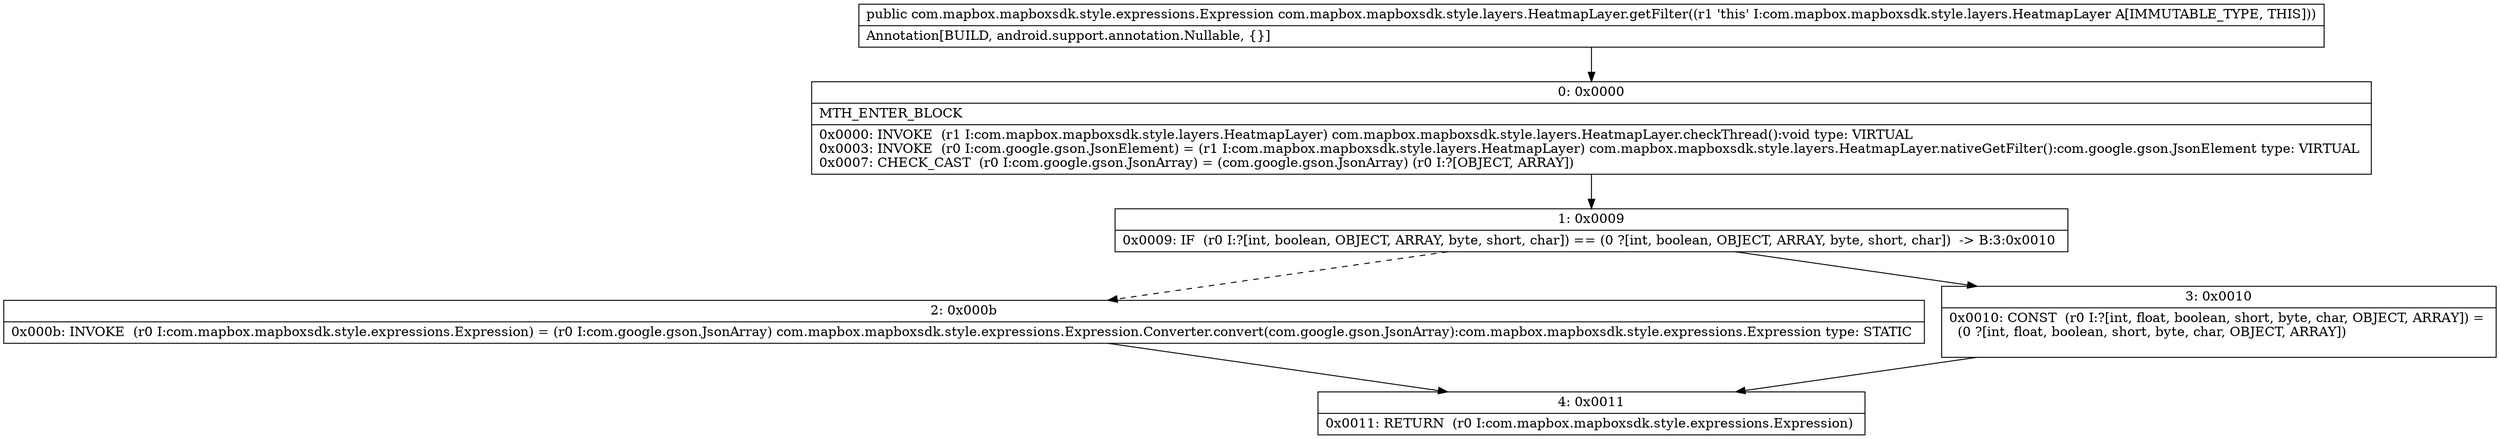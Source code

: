 digraph "CFG forcom.mapbox.mapboxsdk.style.layers.HeatmapLayer.getFilter()Lcom\/mapbox\/mapboxsdk\/style\/expressions\/Expression;" {
Node_0 [shape=record,label="{0\:\ 0x0000|MTH_ENTER_BLOCK\l|0x0000: INVOKE  (r1 I:com.mapbox.mapboxsdk.style.layers.HeatmapLayer) com.mapbox.mapboxsdk.style.layers.HeatmapLayer.checkThread():void type: VIRTUAL \l0x0003: INVOKE  (r0 I:com.google.gson.JsonElement) = (r1 I:com.mapbox.mapboxsdk.style.layers.HeatmapLayer) com.mapbox.mapboxsdk.style.layers.HeatmapLayer.nativeGetFilter():com.google.gson.JsonElement type: VIRTUAL \l0x0007: CHECK_CAST  (r0 I:com.google.gson.JsonArray) = (com.google.gson.JsonArray) (r0 I:?[OBJECT, ARRAY]) \l}"];
Node_1 [shape=record,label="{1\:\ 0x0009|0x0009: IF  (r0 I:?[int, boolean, OBJECT, ARRAY, byte, short, char]) == (0 ?[int, boolean, OBJECT, ARRAY, byte, short, char])  \-\> B:3:0x0010 \l}"];
Node_2 [shape=record,label="{2\:\ 0x000b|0x000b: INVOKE  (r0 I:com.mapbox.mapboxsdk.style.expressions.Expression) = (r0 I:com.google.gson.JsonArray) com.mapbox.mapboxsdk.style.expressions.Expression.Converter.convert(com.google.gson.JsonArray):com.mapbox.mapboxsdk.style.expressions.Expression type: STATIC \l}"];
Node_3 [shape=record,label="{3\:\ 0x0010|0x0010: CONST  (r0 I:?[int, float, boolean, short, byte, char, OBJECT, ARRAY]) = \l  (0 ?[int, float, boolean, short, byte, char, OBJECT, ARRAY])\l \l}"];
Node_4 [shape=record,label="{4\:\ 0x0011|0x0011: RETURN  (r0 I:com.mapbox.mapboxsdk.style.expressions.Expression) \l}"];
MethodNode[shape=record,label="{public com.mapbox.mapboxsdk.style.expressions.Expression com.mapbox.mapboxsdk.style.layers.HeatmapLayer.getFilter((r1 'this' I:com.mapbox.mapboxsdk.style.layers.HeatmapLayer A[IMMUTABLE_TYPE, THIS]))  | Annotation[BUILD, android.support.annotation.Nullable, \{\}]\l}"];
MethodNode -> Node_0;
Node_0 -> Node_1;
Node_1 -> Node_2[style=dashed];
Node_1 -> Node_3;
Node_2 -> Node_4;
Node_3 -> Node_4;
}

